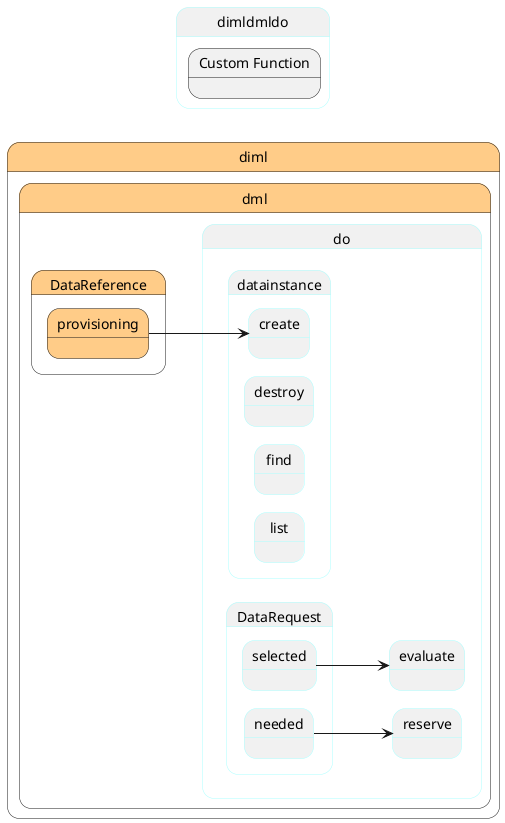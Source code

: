 @startuml
left to right direction


state "diml" as diml #ffcc88 {
state "dml" as dimldml #ffcc88 {
state "do" as dimldmldo ##aaffff {
}
}
}


state "dimldmldo" as pstatename ##aaffff {
    state "Custom Function" as dofunction {
    }
}

        state "diml" as diml #ffcc88 {
state "dml" as dimldml #ffcc88 {
state "do" as dimldmldo ##aaffff {
state "evaluate" as dimldmldoevaluate ##aaffff {
}
}
}
}


        state "diml" as diml #ffcc88 {
state "dml" as dimldml #ffcc88 {
state "do" as dimldmldo ##aaffff {
state "reserve" as dimldmldoreserve ##aaffff {
}
}
}
}


        state "diml" as diml #ffcc88 {
state "dml" as dimldml #ffcc88 {
state "do" as dimldmldo ##aaffff {
state "datainstance" as dimldmldodatainstance ##aaffff {
state "create" as dimldmldodatainstancecreate ##aaffff {
}
}
}
}
}


        state "diml" as diml #ffcc88 {
state "dml" as dimldml #ffcc88 {
state "do" as dimldmldo ##aaffff {
state "datainstance" as dimldmldodatainstance ##aaffff {
state "destroy" as dimldmldodatainstancedestroy ##aaffff {
}
}
}
}
}


        state "diml" as diml #ffcc88 {
state "dml" as dimldml #ffcc88 {
state "do" as dimldmldo ##aaffff {
state "datainstance" as dimldmldodatainstance ##aaffff {
state "find" as dimldmldodatainstancefind ##aaffff {
}
}
}
}
}


        state "diml" as diml #ffcc88 {
state "dml" as dimldml #ffcc88 {
state "do" as dimldmldo ##aaffff {
state "datainstance" as dimldmldodatainstance ##aaffff {
state "list" as dimldmldodatainstancelist ##aaffff {
}
}
}
}
}




        state "diml" as diml #ffcc88 {
state "dml" as dimldml #ffcc88 {
state "DataReference" as dimldmldatareference #ffcc88 {
state "provisioning" as dimldmldatareferenceprovisioning #ffcc88 {
}
}
}
}

        
    state "diml" as diml #ffcc88 {
state "dml" as dimldml #ffcc88 {
state "do" as dimldmldo ##aaffff {
state "datainstance" as dimldmldodatainstance ##aaffff {
state "create" as dimldmldodatainstancecreate ##aaffff {
}
}
}
}
}

    dimldmldatareferenceprovisioning ---> dimldmldodatainstancecreate
  

        state "diml" as diml #ffcc88 {
state "dml" as dimldml #ffcc88 {
state "do" as dimldmldo ##aaffff {
state "DataRequest" as dimldmldodatarequest ##aaffff {
state "needed" as dimldmldodatarequestneeded ##aaffff {
}
}
}
}
}

        
    state "diml" as diml #ffcc88 {
state "dml" as dimldml #ffcc88 {
state "do" as dimldmldo ##aaffff {
state "reserve" as dimldmldoreserve ##aaffff {
}
}
}
}

    dimldmldodatarequestneeded ---> dimldmldoreserve
  

        state "diml" as diml #ffcc88 {
state "dml" as dimldml #ffcc88 {
state "do" as dimldmldo ##aaffff {
state "DataRequest" as dimldmldodatarequest ##aaffff {
state "selected" as dimldmldodatarequestselected ##aaffff {
}
}
}
}
}

        
    state "diml" as diml #ffcc88 {
state "dml" as dimldml #ffcc88 {
state "do" as dimldmldo ##aaffff {
state "evaluate" as dimldmldoevaluate ##aaffff {
}
}
}
}

    dimldmldodatarequestselected ---> dimldmldoevaluate
  


    
    
        
       
    
    
        
       

@enduml
